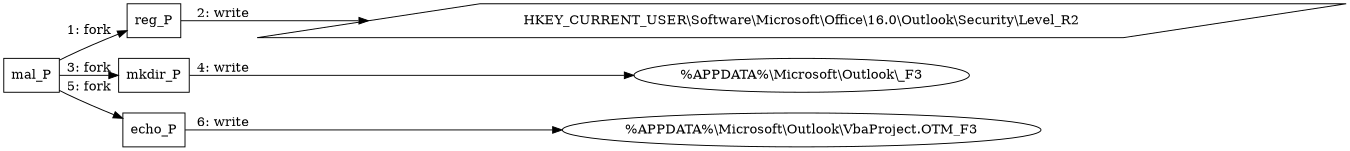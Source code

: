 digraph T1137 {
rankdir="LR"
size="9"
fixedsize="false"
splines="true"
nodesep=0.3
ranksep=0
fontsize=10
overlap="scalexy"
engine= "neato"
	"mal_P" [node_type=Process shape=box]
	"reg_P" [node_type=Process shape=box]
	"mkdir_P" [node_type=Process shape=box]
	"echo_P" [node_type=Process shape=box]
	"\%APPDATA%\\Microsoft\\Outlook\\_F3" [node_type=File shape=ellipse]
	"\%APPDATA%\\Microsoft\\\Outlook\\VbaProject.OTM_F3" [node_type=File shape=ellipse]
	"HKEY_CURRENT_USER\\Software\\Microsoft\\Office\\16.0\\Outlook\\Security\\Level_R2" [node_type=Registry shape=parallelogram]
	"mal_P" -> "reg_P" [label="1: fork"]
	"reg_P" -> "HKEY_CURRENT_USER\\Software\\Microsoft\\Office\\16.0\\Outlook\\Security\\Level_R2" [label="2: write"]
	"mal_P" -> "mkdir_P" [label="3: fork"]
	"mkdir_P" -> "\%APPDATA%\\Microsoft\\Outlook\\_F3" [label="4: write"]
	"mal_P" -> "echo_P" [label="5: fork"]
	"echo_P" -> "\%APPDATA%\\Microsoft\\\Outlook\\VbaProject.OTM_F3" [label="6: write"]
}
